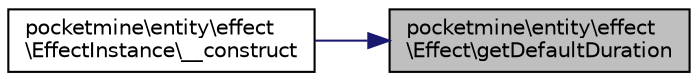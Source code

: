 digraph "pocketmine\entity\effect\Effect\getDefaultDuration"
{
 // INTERACTIVE_SVG=YES
 // LATEX_PDF_SIZE
  edge [fontname="Helvetica",fontsize="10",labelfontname="Helvetica",labelfontsize="10"];
  node [fontname="Helvetica",fontsize="10",shape=record];
  rankdir="RL";
  Node1 [label="pocketmine\\entity\\effect\l\\Effect\\getDefaultDuration",height=0.2,width=0.4,color="black", fillcolor="grey75", style="filled", fontcolor="black",tooltip=" "];
  Node1 -> Node2 [dir="back",color="midnightblue",fontsize="10",style="solid",fontname="Helvetica"];
  Node2 [label="pocketmine\\entity\\effect\l\\EffectInstance\\__construct",height=0.2,width=0.4,color="black", fillcolor="white", style="filled",URL="$dc/d2e/classpocketmine_1_1entity_1_1effect_1_1_effect_instance.html#ac8eb20b62313b5c866eae2af34a34606",tooltip=" "];
}

